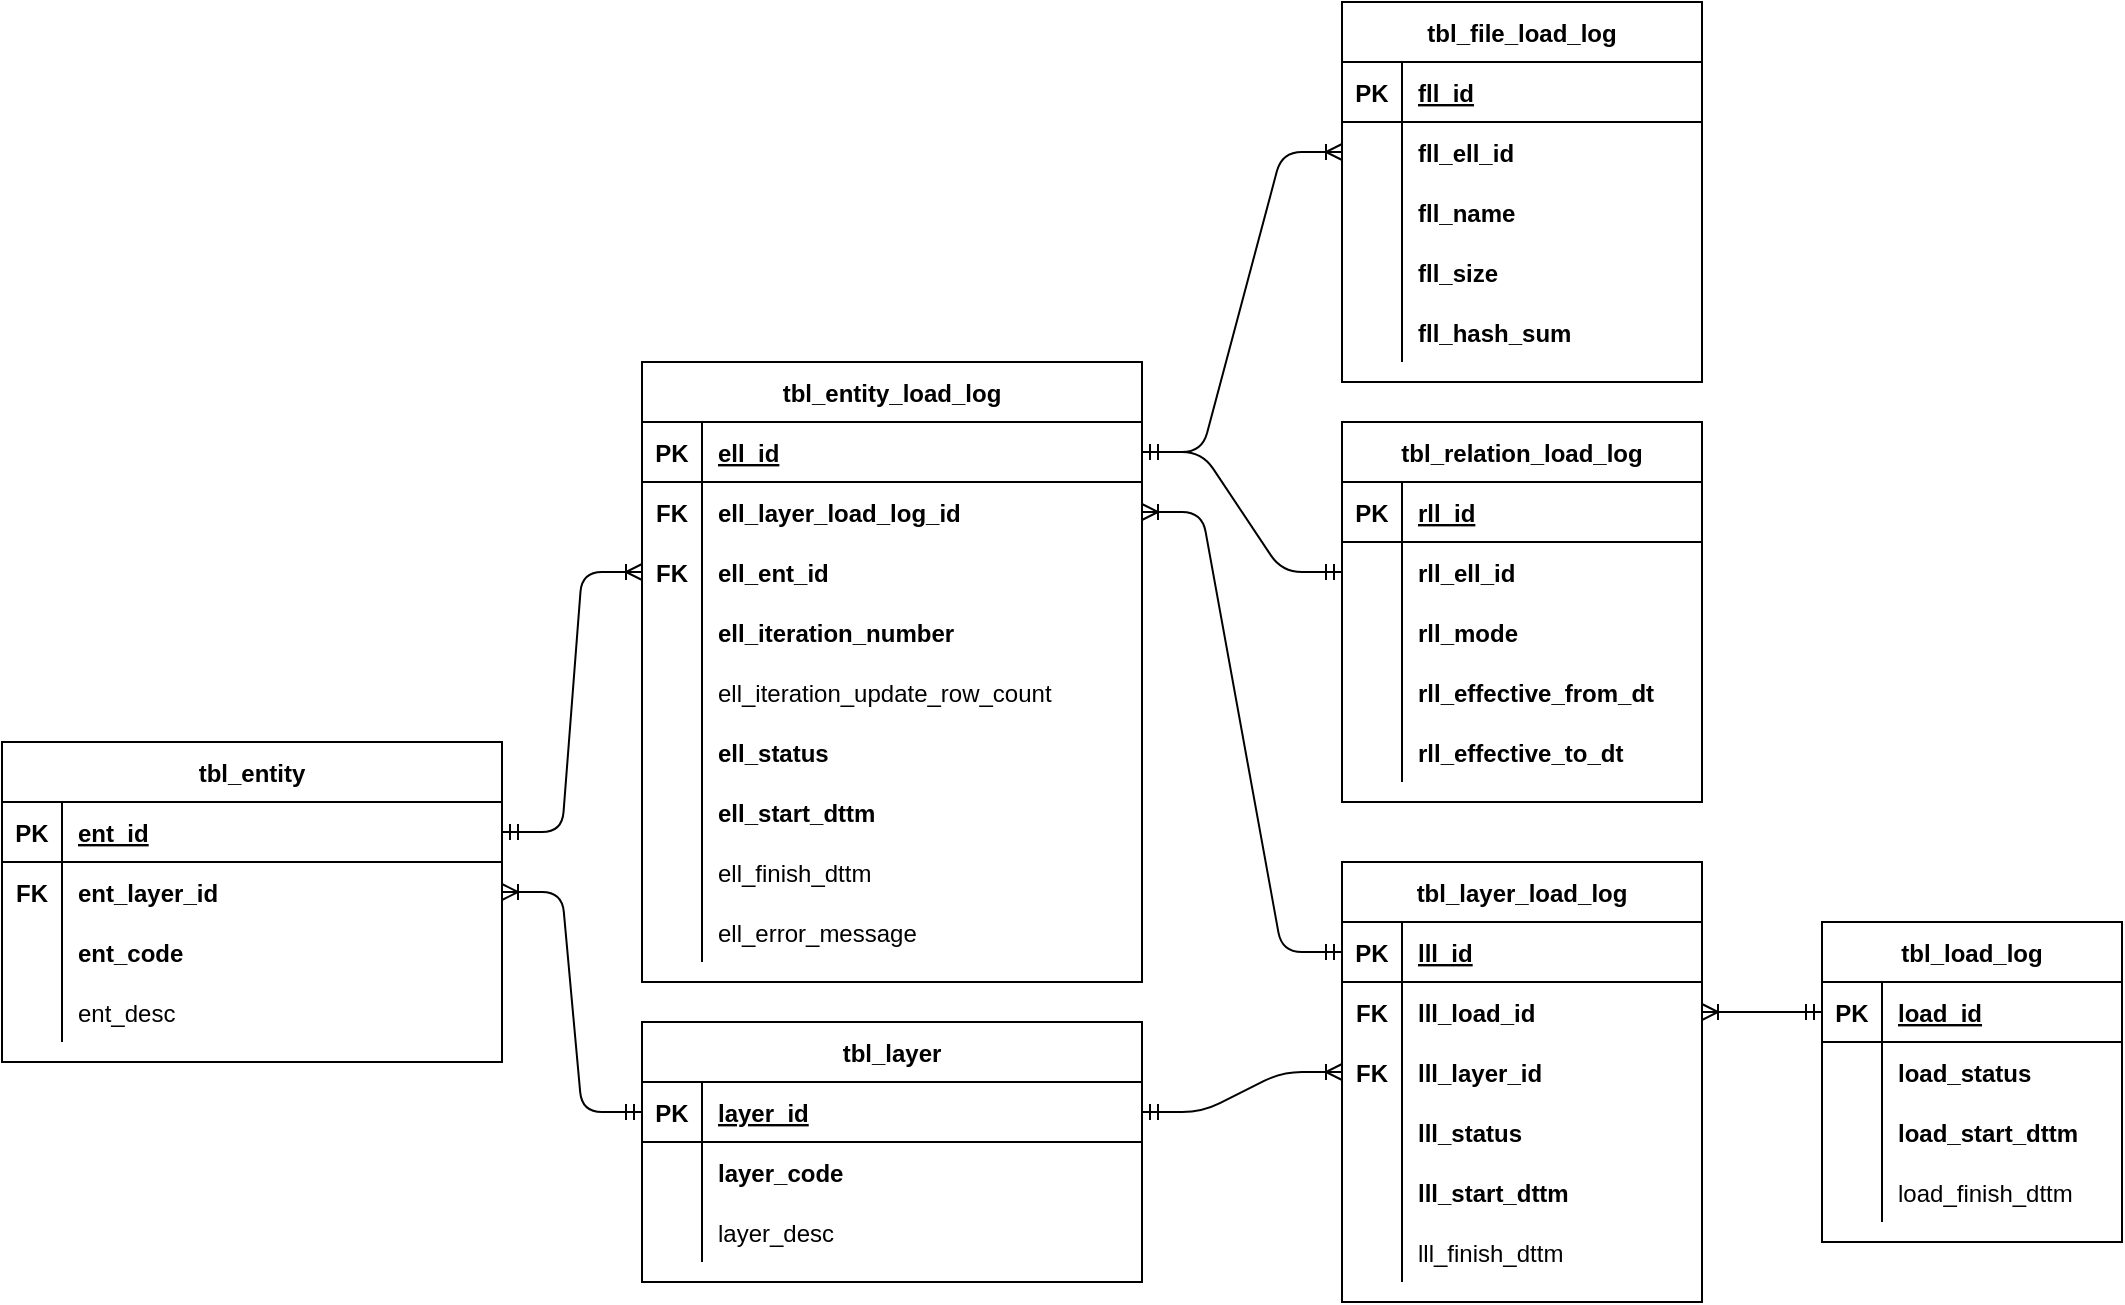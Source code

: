 <mxfile version="14.5.1" type="device"><diagram id="R2lEEEUBdFMjLlhIrx00" name="Page-1"><mxGraphModel dx="1422" dy="1922" grid="1" gridSize="10" guides="1" tooltips="1" connect="1" arrows="1" fold="1" page="1" pageScale="1" pageWidth="850" pageHeight="1100" math="0" shadow="0" extFonts="Permanent Marker^https://fonts.googleapis.com/css?family=Permanent+Marker"><root><mxCell id="0"/><mxCell id="1" parent="0"/><mxCell id="C-vyLk0tnHw3VtMMgP7b-2" value="tbl_layer" style="shape=table;startSize=30;container=1;collapsible=1;childLayout=tableLayout;fixedRows=1;rowLines=0;fontStyle=1;align=center;resizeLast=1;" parent="1" vertex="1"><mxGeometry x="450" y="120" width="250" height="130" as="geometry"/></mxCell><mxCell id="C-vyLk0tnHw3VtMMgP7b-3" value="" style="shape=partialRectangle;collapsible=0;dropTarget=0;pointerEvents=0;fillColor=none;points=[[0,0.5],[1,0.5]];portConstraint=eastwest;top=0;left=0;right=0;bottom=1;" parent="C-vyLk0tnHw3VtMMgP7b-2" vertex="1"><mxGeometry y="30" width="250" height="30" as="geometry"/></mxCell><mxCell id="C-vyLk0tnHw3VtMMgP7b-4" value="PK" style="shape=partialRectangle;overflow=hidden;connectable=0;fillColor=none;top=0;left=0;bottom=0;right=0;fontStyle=1;" parent="C-vyLk0tnHw3VtMMgP7b-3" vertex="1"><mxGeometry width="30" height="30" as="geometry"/></mxCell><mxCell id="C-vyLk0tnHw3VtMMgP7b-5" value="layer_id" style="shape=partialRectangle;overflow=hidden;connectable=0;fillColor=none;top=0;left=0;bottom=0;right=0;align=left;spacingLeft=6;fontStyle=5;" parent="C-vyLk0tnHw3VtMMgP7b-3" vertex="1"><mxGeometry x="30" width="220" height="30" as="geometry"/></mxCell><mxCell id="C-vyLk0tnHw3VtMMgP7b-6" value="" style="shape=partialRectangle;collapsible=0;dropTarget=0;pointerEvents=0;fillColor=none;points=[[0,0.5],[1,0.5]];portConstraint=eastwest;top=0;left=0;right=0;bottom=0;" parent="C-vyLk0tnHw3VtMMgP7b-2" vertex="1"><mxGeometry y="60" width="250" height="30" as="geometry"/></mxCell><mxCell id="C-vyLk0tnHw3VtMMgP7b-7" value="" style="shape=partialRectangle;overflow=hidden;connectable=0;fillColor=none;top=0;left=0;bottom=0;right=0;" parent="C-vyLk0tnHw3VtMMgP7b-6" vertex="1"><mxGeometry width="30" height="30" as="geometry"/></mxCell><mxCell id="C-vyLk0tnHw3VtMMgP7b-8" value="layer_code" style="shape=partialRectangle;overflow=hidden;connectable=0;fillColor=none;top=0;left=0;bottom=0;right=0;align=left;spacingLeft=6;fontStyle=1" parent="C-vyLk0tnHw3VtMMgP7b-6" vertex="1"><mxGeometry x="30" width="220" height="30" as="geometry"/></mxCell><mxCell id="C-vyLk0tnHw3VtMMgP7b-9" value="" style="shape=partialRectangle;collapsible=0;dropTarget=0;pointerEvents=0;fillColor=none;points=[[0,0.5],[1,0.5]];portConstraint=eastwest;top=0;left=0;right=0;bottom=0;" parent="C-vyLk0tnHw3VtMMgP7b-2" vertex="1"><mxGeometry y="90" width="250" height="30" as="geometry"/></mxCell><mxCell id="C-vyLk0tnHw3VtMMgP7b-10" value="" style="shape=partialRectangle;overflow=hidden;connectable=0;fillColor=none;top=0;left=0;bottom=0;right=0;" parent="C-vyLk0tnHw3VtMMgP7b-9" vertex="1"><mxGeometry width="30" height="30" as="geometry"/></mxCell><mxCell id="C-vyLk0tnHw3VtMMgP7b-11" value="layer_desc" style="shape=partialRectangle;overflow=hidden;connectable=0;fillColor=none;top=0;left=0;bottom=0;right=0;align=left;spacingLeft=6;" parent="C-vyLk0tnHw3VtMMgP7b-9" vertex="1"><mxGeometry x="30" width="220" height="30" as="geometry"/></mxCell><mxCell id="C-vyLk0tnHw3VtMMgP7b-13" value="tbl_load_log" style="shape=table;startSize=30;container=1;collapsible=1;childLayout=tableLayout;fixedRows=1;rowLines=0;fontStyle=1;align=center;resizeLast=1;" parent="1" vertex="1"><mxGeometry x="1040" y="70" width="150" height="160" as="geometry"/></mxCell><mxCell id="C-vyLk0tnHw3VtMMgP7b-14" value="" style="shape=partialRectangle;collapsible=0;dropTarget=0;pointerEvents=0;fillColor=none;points=[[0,0.5],[1,0.5]];portConstraint=eastwest;top=0;left=0;right=0;bottom=1;" parent="C-vyLk0tnHw3VtMMgP7b-13" vertex="1"><mxGeometry y="30" width="150" height="30" as="geometry"/></mxCell><mxCell id="C-vyLk0tnHw3VtMMgP7b-15" value="PK" style="shape=partialRectangle;overflow=hidden;connectable=0;fillColor=none;top=0;left=0;bottom=0;right=0;fontStyle=1;" parent="C-vyLk0tnHw3VtMMgP7b-14" vertex="1"><mxGeometry width="30" height="30" as="geometry"/></mxCell><mxCell id="C-vyLk0tnHw3VtMMgP7b-16" value="load_id" style="shape=partialRectangle;overflow=hidden;connectable=0;fillColor=none;top=0;left=0;bottom=0;right=0;align=left;spacingLeft=6;fontStyle=5;" parent="C-vyLk0tnHw3VtMMgP7b-14" vertex="1"><mxGeometry x="30" width="120" height="30" as="geometry"/></mxCell><mxCell id="n-sqBbWJOkg3POBEZH9E-104" value="" style="shape=partialRectangle;collapsible=0;dropTarget=0;pointerEvents=0;fillColor=none;points=[[0,0.5],[1,0.5]];portConstraint=eastwest;top=0;left=0;right=0;bottom=0;" vertex="1" parent="C-vyLk0tnHw3VtMMgP7b-13"><mxGeometry y="60" width="150" height="30" as="geometry"/></mxCell><mxCell id="n-sqBbWJOkg3POBEZH9E-105" value="" style="shape=partialRectangle;overflow=hidden;connectable=0;fillColor=none;top=0;left=0;bottom=0;right=0;" vertex="1" parent="n-sqBbWJOkg3POBEZH9E-104"><mxGeometry width="30" height="30" as="geometry"/></mxCell><mxCell id="n-sqBbWJOkg3POBEZH9E-106" value="load_status" style="shape=partialRectangle;overflow=hidden;connectable=0;fillColor=none;top=0;left=0;bottom=0;right=0;align=left;spacingLeft=6;fontStyle=1" vertex="1" parent="n-sqBbWJOkg3POBEZH9E-104"><mxGeometry x="30" width="120" height="30" as="geometry"/></mxCell><mxCell id="C-vyLk0tnHw3VtMMgP7b-17" value="" style="shape=partialRectangle;collapsible=0;dropTarget=0;pointerEvents=0;fillColor=none;points=[[0,0.5],[1,0.5]];portConstraint=eastwest;top=0;left=0;right=0;bottom=0;" parent="C-vyLk0tnHw3VtMMgP7b-13" vertex="1"><mxGeometry y="90" width="150" height="30" as="geometry"/></mxCell><mxCell id="C-vyLk0tnHw3VtMMgP7b-18" value="" style="shape=partialRectangle;overflow=hidden;connectable=0;fillColor=none;top=0;left=0;bottom=0;right=0;" parent="C-vyLk0tnHw3VtMMgP7b-17" vertex="1"><mxGeometry width="30" height="30" as="geometry"/></mxCell><mxCell id="C-vyLk0tnHw3VtMMgP7b-19" value="load_start_dttm" style="shape=partialRectangle;overflow=hidden;connectable=0;fillColor=none;top=0;left=0;bottom=0;right=0;align=left;spacingLeft=6;fontStyle=1" parent="C-vyLk0tnHw3VtMMgP7b-17" vertex="1"><mxGeometry x="30" width="120" height="30" as="geometry"/></mxCell><mxCell id="C-vyLk0tnHw3VtMMgP7b-20" value="" style="shape=partialRectangle;collapsible=0;dropTarget=0;pointerEvents=0;fillColor=none;points=[[0,0.5],[1,0.5]];portConstraint=eastwest;top=0;left=0;right=0;bottom=0;" parent="C-vyLk0tnHw3VtMMgP7b-13" vertex="1"><mxGeometry y="120" width="150" height="30" as="geometry"/></mxCell><mxCell id="C-vyLk0tnHw3VtMMgP7b-21" value="" style="shape=partialRectangle;overflow=hidden;connectable=0;fillColor=none;top=0;left=0;bottom=0;right=0;" parent="C-vyLk0tnHw3VtMMgP7b-20" vertex="1"><mxGeometry width="30" height="30" as="geometry"/></mxCell><mxCell id="C-vyLk0tnHw3VtMMgP7b-22" value="load_finish_dttm" style="shape=partialRectangle;overflow=hidden;connectable=0;fillColor=none;top=0;left=0;bottom=0;right=0;align=left;spacingLeft=6;" parent="C-vyLk0tnHw3VtMMgP7b-20" vertex="1"><mxGeometry x="30" width="120" height="30" as="geometry"/></mxCell><mxCell id="C-vyLk0tnHw3VtMMgP7b-23" value="tbl_entity" style="shape=table;startSize=30;container=1;collapsible=1;childLayout=tableLayout;fixedRows=1;rowLines=0;fontStyle=1;align=center;resizeLast=1;" parent="1" vertex="1"><mxGeometry x="130" y="-20" width="250" height="160" as="geometry"/></mxCell><mxCell id="C-vyLk0tnHw3VtMMgP7b-24" value="" style="shape=partialRectangle;collapsible=0;dropTarget=0;pointerEvents=0;fillColor=none;points=[[0,0.5],[1,0.5]];portConstraint=eastwest;top=0;left=0;right=0;bottom=1;" parent="C-vyLk0tnHw3VtMMgP7b-23" vertex="1"><mxGeometry y="30" width="250" height="30" as="geometry"/></mxCell><mxCell id="C-vyLk0tnHw3VtMMgP7b-25" value="PK" style="shape=partialRectangle;overflow=hidden;connectable=0;fillColor=none;top=0;left=0;bottom=0;right=0;fontStyle=1;" parent="C-vyLk0tnHw3VtMMgP7b-24" vertex="1"><mxGeometry width="30" height="30" as="geometry"/></mxCell><mxCell id="C-vyLk0tnHw3VtMMgP7b-26" value="ent_id" style="shape=partialRectangle;overflow=hidden;connectable=0;fillColor=none;top=0;left=0;bottom=0;right=0;align=left;spacingLeft=6;fontStyle=5;" parent="C-vyLk0tnHw3VtMMgP7b-24" vertex="1"><mxGeometry x="30" width="220" height="30" as="geometry"/></mxCell><mxCell id="C-vyLk0tnHw3VtMMgP7b-27" value="" style="shape=partialRectangle;collapsible=0;dropTarget=0;pointerEvents=0;fillColor=none;points=[[0,0.5],[1,0.5]];portConstraint=eastwest;top=0;left=0;right=0;bottom=0;" parent="C-vyLk0tnHw3VtMMgP7b-23" vertex="1"><mxGeometry y="60" width="250" height="30" as="geometry"/></mxCell><mxCell id="C-vyLk0tnHw3VtMMgP7b-28" value="FK" style="shape=partialRectangle;overflow=hidden;connectable=0;fillColor=none;top=0;left=0;bottom=0;right=0;fontStyle=1" parent="C-vyLk0tnHw3VtMMgP7b-27" vertex="1"><mxGeometry width="30" height="30" as="geometry"/></mxCell><mxCell id="C-vyLk0tnHw3VtMMgP7b-29" value="ent_layer_id" style="shape=partialRectangle;overflow=hidden;connectable=0;fillColor=none;top=0;left=0;bottom=0;right=0;align=left;spacingLeft=6;fontStyle=1" parent="C-vyLk0tnHw3VtMMgP7b-27" vertex="1"><mxGeometry x="30" width="220" height="30" as="geometry"/></mxCell><mxCell id="n-sqBbWJOkg3POBEZH9E-1" value="" style="shape=partialRectangle;collapsible=0;dropTarget=0;pointerEvents=0;fillColor=none;points=[[0,0.5],[1,0.5]];portConstraint=eastwest;top=0;left=0;right=0;bottom=0;" vertex="1" parent="C-vyLk0tnHw3VtMMgP7b-23"><mxGeometry y="90" width="250" height="30" as="geometry"/></mxCell><mxCell id="n-sqBbWJOkg3POBEZH9E-2" value="" style="shape=partialRectangle;overflow=hidden;connectable=0;fillColor=none;top=0;left=0;bottom=0;right=0;" vertex="1" parent="n-sqBbWJOkg3POBEZH9E-1"><mxGeometry width="30" height="30" as="geometry"/></mxCell><mxCell id="n-sqBbWJOkg3POBEZH9E-3" value="ent_code" style="shape=partialRectangle;overflow=hidden;connectable=0;fillColor=none;top=0;left=0;bottom=0;right=0;align=left;spacingLeft=6;fontStyle=1" vertex="1" parent="n-sqBbWJOkg3POBEZH9E-1"><mxGeometry x="30" width="220" height="30" as="geometry"/></mxCell><mxCell id="n-sqBbWJOkg3POBEZH9E-7" value="" style="shape=partialRectangle;collapsible=0;dropTarget=0;pointerEvents=0;fillColor=none;points=[[0,0.5],[1,0.5]];portConstraint=eastwest;top=0;left=0;right=0;bottom=0;" vertex="1" parent="C-vyLk0tnHw3VtMMgP7b-23"><mxGeometry y="120" width="250" height="30" as="geometry"/></mxCell><mxCell id="n-sqBbWJOkg3POBEZH9E-8" value="" style="shape=partialRectangle;overflow=hidden;connectable=0;fillColor=none;top=0;left=0;bottom=0;right=0;" vertex="1" parent="n-sqBbWJOkg3POBEZH9E-7"><mxGeometry width="30" height="30" as="geometry"/></mxCell><mxCell id="n-sqBbWJOkg3POBEZH9E-9" value="ent_desc" style="shape=partialRectangle;overflow=hidden;connectable=0;fillColor=none;top=0;left=0;bottom=0;right=0;align=left;spacingLeft=6;fontStyle=0" vertex="1" parent="n-sqBbWJOkg3POBEZH9E-7"><mxGeometry x="30" width="220" height="30" as="geometry"/></mxCell><mxCell id="n-sqBbWJOkg3POBEZH9E-13" value="" style="edgeStyle=entityRelationEdgeStyle;fontSize=12;html=1;endArrow=ERoneToMany;startArrow=ERmandOne;" edge="1" parent="1" source="C-vyLk0tnHw3VtMMgP7b-3" target="C-vyLk0tnHw3VtMMgP7b-27"><mxGeometry width="100" height="100" relative="1" as="geometry"><mxPoint x="370" y="460" as="sourcePoint"/><mxPoint x="470" y="360" as="targetPoint"/></mxGeometry></mxCell><mxCell id="n-sqBbWJOkg3POBEZH9E-14" value="tbl_layer_load_log" style="shape=table;startSize=30;container=1;collapsible=1;childLayout=tableLayout;fixedRows=1;rowLines=0;fontStyle=1;align=center;resizeLast=1;" vertex="1" parent="1"><mxGeometry x="800" y="40" width="180" height="220" as="geometry"/></mxCell><mxCell id="n-sqBbWJOkg3POBEZH9E-15" value="" style="shape=partialRectangle;collapsible=0;dropTarget=0;pointerEvents=0;fillColor=none;top=0;left=0;bottom=1;right=0;points=[[0,0.5],[1,0.5]];portConstraint=eastwest;" vertex="1" parent="n-sqBbWJOkg3POBEZH9E-14"><mxGeometry y="30" width="180" height="30" as="geometry"/></mxCell><mxCell id="n-sqBbWJOkg3POBEZH9E-16" value="PK" style="shape=partialRectangle;connectable=0;fillColor=none;top=0;left=0;bottom=0;right=0;fontStyle=1;overflow=hidden;" vertex="1" parent="n-sqBbWJOkg3POBEZH9E-15"><mxGeometry width="30" height="30" as="geometry"/></mxCell><mxCell id="n-sqBbWJOkg3POBEZH9E-17" value="lll_id" style="shape=partialRectangle;connectable=0;fillColor=none;top=0;left=0;bottom=0;right=0;align=left;spacingLeft=6;fontStyle=5;overflow=hidden;" vertex="1" parent="n-sqBbWJOkg3POBEZH9E-15"><mxGeometry x="30" width="150" height="30" as="geometry"/></mxCell><mxCell id="n-sqBbWJOkg3POBEZH9E-48" value="" style="shape=partialRectangle;collapsible=0;dropTarget=0;pointerEvents=0;fillColor=none;top=0;left=0;bottom=0;right=0;points=[[0,0.5],[1,0.5]];portConstraint=eastwest;" vertex="1" parent="n-sqBbWJOkg3POBEZH9E-14"><mxGeometry y="60" width="180" height="30" as="geometry"/></mxCell><mxCell id="n-sqBbWJOkg3POBEZH9E-49" value="FK" style="shape=partialRectangle;connectable=0;fillColor=none;top=0;left=0;bottom=0;right=0;editable=1;overflow=hidden;fontStyle=1" vertex="1" parent="n-sqBbWJOkg3POBEZH9E-48"><mxGeometry width="30" height="30" as="geometry"/></mxCell><mxCell id="n-sqBbWJOkg3POBEZH9E-50" value="lll_load_id" style="shape=partialRectangle;connectable=0;fillColor=none;top=0;left=0;bottom=0;right=0;align=left;spacingLeft=6;overflow=hidden;fontStyle=1" vertex="1" parent="n-sqBbWJOkg3POBEZH9E-48"><mxGeometry x="30" width="150" height="30" as="geometry"/></mxCell><mxCell id="n-sqBbWJOkg3POBEZH9E-18" value="" style="shape=partialRectangle;collapsible=0;dropTarget=0;pointerEvents=0;fillColor=none;top=0;left=0;bottom=0;right=0;points=[[0,0.5],[1,0.5]];portConstraint=eastwest;" vertex="1" parent="n-sqBbWJOkg3POBEZH9E-14"><mxGeometry y="90" width="180" height="30" as="geometry"/></mxCell><mxCell id="n-sqBbWJOkg3POBEZH9E-19" value="FK" style="shape=partialRectangle;connectable=0;fillColor=none;top=0;left=0;bottom=0;right=0;editable=1;overflow=hidden;fontStyle=1" vertex="1" parent="n-sqBbWJOkg3POBEZH9E-18"><mxGeometry width="30" height="30" as="geometry"/></mxCell><mxCell id="n-sqBbWJOkg3POBEZH9E-20" value="lll_layer_id" style="shape=partialRectangle;connectable=0;fillColor=none;top=0;left=0;bottom=0;right=0;align=left;spacingLeft=6;overflow=hidden;fontStyle=1" vertex="1" parent="n-sqBbWJOkg3POBEZH9E-18"><mxGeometry x="30" width="150" height="30" as="geometry"/></mxCell><mxCell id="n-sqBbWJOkg3POBEZH9E-21" value="" style="shape=partialRectangle;collapsible=0;dropTarget=0;pointerEvents=0;fillColor=none;top=0;left=0;bottom=0;right=0;points=[[0,0.5],[1,0.5]];portConstraint=eastwest;" vertex="1" parent="n-sqBbWJOkg3POBEZH9E-14"><mxGeometry y="120" width="180" height="30" as="geometry"/></mxCell><mxCell id="n-sqBbWJOkg3POBEZH9E-22" value="" style="shape=partialRectangle;connectable=0;fillColor=none;top=0;left=0;bottom=0;right=0;editable=1;overflow=hidden;" vertex="1" parent="n-sqBbWJOkg3POBEZH9E-21"><mxGeometry width="30" height="30" as="geometry"/></mxCell><mxCell id="n-sqBbWJOkg3POBEZH9E-23" value="lll_status" style="shape=partialRectangle;connectable=0;fillColor=none;top=0;left=0;bottom=0;right=0;align=left;spacingLeft=6;overflow=hidden;fontStyle=1" vertex="1" parent="n-sqBbWJOkg3POBEZH9E-21"><mxGeometry x="30" width="150" height="30" as="geometry"/></mxCell><mxCell id="n-sqBbWJOkg3POBEZH9E-24" value="" style="shape=partialRectangle;collapsible=0;dropTarget=0;pointerEvents=0;fillColor=none;top=0;left=0;bottom=0;right=0;points=[[0,0.5],[1,0.5]];portConstraint=eastwest;" vertex="1" parent="n-sqBbWJOkg3POBEZH9E-14"><mxGeometry y="150" width="180" height="30" as="geometry"/></mxCell><mxCell id="n-sqBbWJOkg3POBEZH9E-25" value="" style="shape=partialRectangle;connectable=0;fillColor=none;top=0;left=0;bottom=0;right=0;editable=1;overflow=hidden;" vertex="1" parent="n-sqBbWJOkg3POBEZH9E-24"><mxGeometry width="30" height="30" as="geometry"/></mxCell><mxCell id="n-sqBbWJOkg3POBEZH9E-26" value="lll_start_dttm" style="shape=partialRectangle;connectable=0;fillColor=none;top=0;left=0;bottom=0;right=0;align=left;spacingLeft=6;overflow=hidden;fontStyle=1" vertex="1" parent="n-sqBbWJOkg3POBEZH9E-24"><mxGeometry x="30" width="150" height="30" as="geometry"/></mxCell><mxCell id="n-sqBbWJOkg3POBEZH9E-27" value="" style="shape=partialRectangle;collapsible=0;dropTarget=0;pointerEvents=0;fillColor=none;top=0;left=0;bottom=0;right=0;points=[[0,0.5],[1,0.5]];portConstraint=eastwest;" vertex="1" parent="n-sqBbWJOkg3POBEZH9E-14"><mxGeometry y="180" width="180" height="30" as="geometry"/></mxCell><mxCell id="n-sqBbWJOkg3POBEZH9E-28" value="" style="shape=partialRectangle;connectable=0;fillColor=none;top=0;left=0;bottom=0;right=0;editable=1;overflow=hidden;" vertex="1" parent="n-sqBbWJOkg3POBEZH9E-27"><mxGeometry width="30" height="30" as="geometry"/></mxCell><mxCell id="n-sqBbWJOkg3POBEZH9E-29" value="lll_finish_dttm" style="shape=partialRectangle;connectable=0;fillColor=none;top=0;left=0;bottom=0;right=0;align=left;spacingLeft=6;overflow=hidden;fontStyle=0" vertex="1" parent="n-sqBbWJOkg3POBEZH9E-27"><mxGeometry x="30" width="150" height="30" as="geometry"/></mxCell><mxCell id="n-sqBbWJOkg3POBEZH9E-30" value="" style="edgeStyle=entityRelationEdgeStyle;fontSize=12;html=1;endArrow=ERoneToMany;startArrow=ERmandOne;" edge="1" parent="1" source="C-vyLk0tnHw3VtMMgP7b-14" target="n-sqBbWJOkg3POBEZH9E-48"><mxGeometry width="100" height="100" relative="1" as="geometry"><mxPoint x="370" y="490" as="sourcePoint"/><mxPoint x="470" y="390" as="targetPoint"/></mxGeometry></mxCell><mxCell id="n-sqBbWJOkg3POBEZH9E-31" value="tbl_entity_load_log" style="shape=table;startSize=30;container=1;collapsible=1;childLayout=tableLayout;fixedRows=1;rowLines=0;fontStyle=1;align=center;resizeLast=1;" vertex="1" parent="1"><mxGeometry x="450" y="-210" width="250" height="310" as="geometry"/></mxCell><mxCell id="n-sqBbWJOkg3POBEZH9E-32" value="" style="shape=partialRectangle;collapsible=0;dropTarget=0;pointerEvents=0;fillColor=none;top=0;left=0;bottom=1;right=0;points=[[0,0.5],[1,0.5]];portConstraint=eastwest;" vertex="1" parent="n-sqBbWJOkg3POBEZH9E-31"><mxGeometry y="30" width="250" height="30" as="geometry"/></mxCell><mxCell id="n-sqBbWJOkg3POBEZH9E-33" value="PK" style="shape=partialRectangle;connectable=0;fillColor=none;top=0;left=0;bottom=0;right=0;fontStyle=1;overflow=hidden;" vertex="1" parent="n-sqBbWJOkg3POBEZH9E-32"><mxGeometry width="30" height="30" as="geometry"/></mxCell><mxCell id="n-sqBbWJOkg3POBEZH9E-34" value="ell_id" style="shape=partialRectangle;connectable=0;fillColor=none;top=0;left=0;bottom=0;right=0;align=left;spacingLeft=6;fontStyle=5;overflow=hidden;" vertex="1" parent="n-sqBbWJOkg3POBEZH9E-32"><mxGeometry x="30" width="220" height="30" as="geometry"/></mxCell><mxCell id="n-sqBbWJOkg3POBEZH9E-35" value="" style="shape=partialRectangle;collapsible=0;dropTarget=0;pointerEvents=0;fillColor=none;top=0;left=0;bottom=0;right=0;points=[[0,0.5],[1,0.5]];portConstraint=eastwest;" vertex="1" parent="n-sqBbWJOkg3POBEZH9E-31"><mxGeometry y="60" width="250" height="30" as="geometry"/></mxCell><mxCell id="n-sqBbWJOkg3POBEZH9E-36" value="FK" style="shape=partialRectangle;connectable=0;fillColor=none;top=0;left=0;bottom=0;right=0;editable=1;overflow=hidden;fontStyle=1" vertex="1" parent="n-sqBbWJOkg3POBEZH9E-35"><mxGeometry width="30" height="30" as="geometry"/></mxCell><mxCell id="n-sqBbWJOkg3POBEZH9E-37" value="ell_layer_load_log_id" style="shape=partialRectangle;connectable=0;fillColor=none;top=0;left=0;bottom=0;right=0;align=left;spacingLeft=6;overflow=hidden;fontStyle=1" vertex="1" parent="n-sqBbWJOkg3POBEZH9E-35"><mxGeometry x="30" width="220" height="30" as="geometry"/></mxCell><mxCell id="n-sqBbWJOkg3POBEZH9E-38" value="" style="shape=partialRectangle;collapsible=0;dropTarget=0;pointerEvents=0;fillColor=none;top=0;left=0;bottom=0;right=0;points=[[0,0.5],[1,0.5]];portConstraint=eastwest;" vertex="1" parent="n-sqBbWJOkg3POBEZH9E-31"><mxGeometry y="90" width="250" height="30" as="geometry"/></mxCell><mxCell id="n-sqBbWJOkg3POBEZH9E-39" value="FK" style="shape=partialRectangle;connectable=0;fillColor=none;top=0;left=0;bottom=0;right=0;editable=1;overflow=hidden;fontStyle=1" vertex="1" parent="n-sqBbWJOkg3POBEZH9E-38"><mxGeometry width="30" height="30" as="geometry"/></mxCell><mxCell id="n-sqBbWJOkg3POBEZH9E-40" value="ell_ent_id" style="shape=partialRectangle;connectable=0;fillColor=none;top=0;left=0;bottom=0;right=0;align=left;spacingLeft=6;overflow=hidden;fontStyle=1" vertex="1" parent="n-sqBbWJOkg3POBEZH9E-38"><mxGeometry x="30" width="220" height="30" as="geometry"/></mxCell><mxCell id="n-sqBbWJOkg3POBEZH9E-67" value="" style="shape=partialRectangle;collapsible=0;dropTarget=0;pointerEvents=0;fillColor=none;top=0;left=0;bottom=0;right=0;points=[[0,0.5],[1,0.5]];portConstraint=eastwest;" vertex="1" parent="n-sqBbWJOkg3POBEZH9E-31"><mxGeometry y="120" width="250" height="30" as="geometry"/></mxCell><mxCell id="n-sqBbWJOkg3POBEZH9E-68" value="" style="shape=partialRectangle;connectable=0;fillColor=none;top=0;left=0;bottom=0;right=0;editable=1;overflow=hidden;" vertex="1" parent="n-sqBbWJOkg3POBEZH9E-67"><mxGeometry width="30" height="30" as="geometry"/></mxCell><mxCell id="n-sqBbWJOkg3POBEZH9E-69" value="ell_iteration_number" style="shape=partialRectangle;connectable=0;fillColor=none;top=0;left=0;bottom=0;right=0;align=left;spacingLeft=6;overflow=hidden;fontStyle=1" vertex="1" parent="n-sqBbWJOkg3POBEZH9E-67"><mxGeometry x="30" width="220" height="30" as="geometry"/></mxCell><mxCell id="n-sqBbWJOkg3POBEZH9E-70" value="" style="shape=partialRectangle;collapsible=0;dropTarget=0;pointerEvents=0;fillColor=none;top=0;left=0;bottom=0;right=0;points=[[0,0.5],[1,0.5]];portConstraint=eastwest;" vertex="1" parent="n-sqBbWJOkg3POBEZH9E-31"><mxGeometry y="150" width="250" height="30" as="geometry"/></mxCell><mxCell id="n-sqBbWJOkg3POBEZH9E-71" value="" style="shape=partialRectangle;connectable=0;fillColor=none;top=0;left=0;bottom=0;right=0;editable=1;overflow=hidden;" vertex="1" parent="n-sqBbWJOkg3POBEZH9E-70"><mxGeometry width="30" height="30" as="geometry"/></mxCell><mxCell id="n-sqBbWJOkg3POBEZH9E-72" value="ell_iteration_update_row_count" style="shape=partialRectangle;connectable=0;fillColor=none;top=0;left=0;bottom=0;right=0;align=left;spacingLeft=6;overflow=hidden;fontStyle=0" vertex="1" parent="n-sqBbWJOkg3POBEZH9E-70"><mxGeometry x="30" width="220" height="30" as="geometry"/></mxCell><mxCell id="n-sqBbWJOkg3POBEZH9E-41" value="" style="shape=partialRectangle;collapsible=0;dropTarget=0;pointerEvents=0;fillColor=none;top=0;left=0;bottom=0;right=0;points=[[0,0.5],[1,0.5]];portConstraint=eastwest;" vertex="1" parent="n-sqBbWJOkg3POBEZH9E-31"><mxGeometry y="180" width="250" height="30" as="geometry"/></mxCell><mxCell id="n-sqBbWJOkg3POBEZH9E-42" value="" style="shape=partialRectangle;connectable=0;fillColor=none;top=0;left=0;bottom=0;right=0;editable=1;overflow=hidden;" vertex="1" parent="n-sqBbWJOkg3POBEZH9E-41"><mxGeometry width="30" height="30" as="geometry"/></mxCell><mxCell id="n-sqBbWJOkg3POBEZH9E-43" value="ell_status" style="shape=partialRectangle;connectable=0;fillColor=none;top=0;left=0;bottom=0;right=0;align=left;spacingLeft=6;overflow=hidden;fontStyle=1" vertex="1" parent="n-sqBbWJOkg3POBEZH9E-41"><mxGeometry x="30" width="220" height="30" as="geometry"/></mxCell><mxCell id="n-sqBbWJOkg3POBEZH9E-53" value="" style="shape=partialRectangle;collapsible=0;dropTarget=0;pointerEvents=0;fillColor=none;top=0;left=0;bottom=0;right=0;points=[[0,0.5],[1,0.5]];portConstraint=eastwest;" vertex="1" parent="n-sqBbWJOkg3POBEZH9E-31"><mxGeometry y="210" width="250" height="30" as="geometry"/></mxCell><mxCell id="n-sqBbWJOkg3POBEZH9E-54" value="" style="shape=partialRectangle;connectable=0;fillColor=none;top=0;left=0;bottom=0;right=0;editable=1;overflow=hidden;" vertex="1" parent="n-sqBbWJOkg3POBEZH9E-53"><mxGeometry width="30" height="30" as="geometry"/></mxCell><mxCell id="n-sqBbWJOkg3POBEZH9E-55" value="ell_start_dttm" style="shape=partialRectangle;connectable=0;fillColor=none;top=0;left=0;bottom=0;right=0;align=left;spacingLeft=6;overflow=hidden;fontStyle=1" vertex="1" parent="n-sqBbWJOkg3POBEZH9E-53"><mxGeometry x="30" width="220" height="30" as="geometry"/></mxCell><mxCell id="n-sqBbWJOkg3POBEZH9E-56" value="" style="shape=partialRectangle;collapsible=0;dropTarget=0;pointerEvents=0;fillColor=none;top=0;left=0;bottom=0;right=0;points=[[0,0.5],[1,0.5]];portConstraint=eastwest;" vertex="1" parent="n-sqBbWJOkg3POBEZH9E-31"><mxGeometry y="240" width="250" height="30" as="geometry"/></mxCell><mxCell id="n-sqBbWJOkg3POBEZH9E-57" value="" style="shape=partialRectangle;connectable=0;fillColor=none;top=0;left=0;bottom=0;right=0;editable=1;overflow=hidden;" vertex="1" parent="n-sqBbWJOkg3POBEZH9E-56"><mxGeometry width="30" height="30" as="geometry"/></mxCell><mxCell id="n-sqBbWJOkg3POBEZH9E-58" value="ell_finish_dttm" style="shape=partialRectangle;connectable=0;fillColor=none;top=0;left=0;bottom=0;right=0;align=left;spacingLeft=6;overflow=hidden;" vertex="1" parent="n-sqBbWJOkg3POBEZH9E-56"><mxGeometry x="30" width="220" height="30" as="geometry"/></mxCell><mxCell id="n-sqBbWJOkg3POBEZH9E-59" value="" style="shape=partialRectangle;collapsible=0;dropTarget=0;pointerEvents=0;fillColor=none;top=0;left=0;bottom=0;right=0;points=[[0,0.5],[1,0.5]];portConstraint=eastwest;" vertex="1" parent="n-sqBbWJOkg3POBEZH9E-31"><mxGeometry y="270" width="250" height="30" as="geometry"/></mxCell><mxCell id="n-sqBbWJOkg3POBEZH9E-60" value="" style="shape=partialRectangle;connectable=0;fillColor=none;top=0;left=0;bottom=0;right=0;editable=1;overflow=hidden;" vertex="1" parent="n-sqBbWJOkg3POBEZH9E-59"><mxGeometry width="30" height="30" as="geometry"/></mxCell><mxCell id="n-sqBbWJOkg3POBEZH9E-61" value="ell_error_message" style="shape=partialRectangle;connectable=0;fillColor=none;top=0;left=0;bottom=0;right=0;align=left;spacingLeft=6;overflow=hidden;" vertex="1" parent="n-sqBbWJOkg3POBEZH9E-59"><mxGeometry x="30" width="220" height="30" as="geometry"/></mxCell><mxCell id="n-sqBbWJOkg3POBEZH9E-51" value="" style="edgeStyle=entityRelationEdgeStyle;fontSize=12;html=1;endArrow=ERoneToMany;startArrow=ERmandOne;" edge="1" parent="1" source="C-vyLk0tnHw3VtMMgP7b-3" target="n-sqBbWJOkg3POBEZH9E-18"><mxGeometry width="100" height="100" relative="1" as="geometry"><mxPoint x="710" y="-10" as="sourcePoint"/><mxPoint x="810" y="-110" as="targetPoint"/></mxGeometry></mxCell><mxCell id="n-sqBbWJOkg3POBEZH9E-52" value="" style="edgeStyle=entityRelationEdgeStyle;fontSize=12;html=1;endArrow=ERoneToMany;startArrow=ERmandOne;" edge="1" parent="1" source="C-vyLk0tnHw3VtMMgP7b-24" target="n-sqBbWJOkg3POBEZH9E-38"><mxGeometry width="100" height="100" relative="1" as="geometry"><mxPoint x="710" y="-10" as="sourcePoint"/><mxPoint x="810" y="-110" as="targetPoint"/></mxGeometry></mxCell><mxCell id="n-sqBbWJOkg3POBEZH9E-62" value="" style="edgeStyle=entityRelationEdgeStyle;fontSize=12;html=1;endArrow=ERoneToMany;startArrow=ERmandOne;" edge="1" parent="1" source="n-sqBbWJOkg3POBEZH9E-15" target="n-sqBbWJOkg3POBEZH9E-35"><mxGeometry width="100" height="100" relative="1" as="geometry"><mxPoint x="1070" y="165" as="sourcePoint"/><mxPoint x="970" y="195" as="targetPoint"/></mxGeometry></mxCell><mxCell id="n-sqBbWJOkg3POBEZH9E-73" value="tbl_relation_load_log" style="shape=table;startSize=30;container=1;collapsible=1;childLayout=tableLayout;fixedRows=1;rowLines=0;fontStyle=1;align=center;resizeLast=1;" vertex="1" parent="1"><mxGeometry x="800" y="-180" width="180" height="190" as="geometry"/></mxCell><mxCell id="n-sqBbWJOkg3POBEZH9E-74" value="" style="shape=partialRectangle;collapsible=0;dropTarget=0;pointerEvents=0;fillColor=none;top=0;left=0;bottom=1;right=0;points=[[0,0.5],[1,0.5]];portConstraint=eastwest;" vertex="1" parent="n-sqBbWJOkg3POBEZH9E-73"><mxGeometry y="30" width="180" height="30" as="geometry"/></mxCell><mxCell id="n-sqBbWJOkg3POBEZH9E-75" value="PK" style="shape=partialRectangle;connectable=0;fillColor=none;top=0;left=0;bottom=0;right=0;fontStyle=1;overflow=hidden;" vertex="1" parent="n-sqBbWJOkg3POBEZH9E-74"><mxGeometry width="30" height="30" as="geometry"/></mxCell><mxCell id="n-sqBbWJOkg3POBEZH9E-76" value="rll_id" style="shape=partialRectangle;connectable=0;fillColor=none;top=0;left=0;bottom=0;right=0;align=left;spacingLeft=6;fontStyle=5;overflow=hidden;" vertex="1" parent="n-sqBbWJOkg3POBEZH9E-74"><mxGeometry x="30" width="150" height="30" as="geometry"/></mxCell><mxCell id="n-sqBbWJOkg3POBEZH9E-77" value="" style="shape=partialRectangle;collapsible=0;dropTarget=0;pointerEvents=0;fillColor=none;top=0;left=0;bottom=0;right=0;points=[[0,0.5],[1,0.5]];portConstraint=eastwest;" vertex="1" parent="n-sqBbWJOkg3POBEZH9E-73"><mxGeometry y="60" width="180" height="30" as="geometry"/></mxCell><mxCell id="n-sqBbWJOkg3POBEZH9E-78" value="" style="shape=partialRectangle;connectable=0;fillColor=none;top=0;left=0;bottom=0;right=0;editable=1;overflow=hidden;" vertex="1" parent="n-sqBbWJOkg3POBEZH9E-77"><mxGeometry width="30" height="30" as="geometry"/></mxCell><mxCell id="n-sqBbWJOkg3POBEZH9E-79" value="rll_ell_id" style="shape=partialRectangle;connectable=0;fillColor=none;top=0;left=0;bottom=0;right=0;align=left;spacingLeft=6;overflow=hidden;fontStyle=1" vertex="1" parent="n-sqBbWJOkg3POBEZH9E-77"><mxGeometry x="30" width="150" height="30" as="geometry"/></mxCell><mxCell id="n-sqBbWJOkg3POBEZH9E-107" value="" style="shape=partialRectangle;collapsible=0;dropTarget=0;pointerEvents=0;fillColor=none;top=0;left=0;bottom=0;right=0;points=[[0,0.5],[1,0.5]];portConstraint=eastwest;" vertex="1" parent="n-sqBbWJOkg3POBEZH9E-73"><mxGeometry y="90" width="180" height="30" as="geometry"/></mxCell><mxCell id="n-sqBbWJOkg3POBEZH9E-108" value="" style="shape=partialRectangle;connectable=0;fillColor=none;top=0;left=0;bottom=0;right=0;editable=1;overflow=hidden;" vertex="1" parent="n-sqBbWJOkg3POBEZH9E-107"><mxGeometry width="30" height="30" as="geometry"/></mxCell><mxCell id="n-sqBbWJOkg3POBEZH9E-109" value="rll_mode" style="shape=partialRectangle;connectable=0;fillColor=none;top=0;left=0;bottom=0;right=0;align=left;spacingLeft=6;overflow=hidden;fontStyle=1" vertex="1" parent="n-sqBbWJOkg3POBEZH9E-107"><mxGeometry x="30" width="150" height="30" as="geometry"/></mxCell><mxCell id="n-sqBbWJOkg3POBEZH9E-80" value="" style="shape=partialRectangle;collapsible=0;dropTarget=0;pointerEvents=0;fillColor=none;top=0;left=0;bottom=0;right=0;points=[[0,0.5],[1,0.5]];portConstraint=eastwest;" vertex="1" parent="n-sqBbWJOkg3POBEZH9E-73"><mxGeometry y="120" width="180" height="30" as="geometry"/></mxCell><mxCell id="n-sqBbWJOkg3POBEZH9E-81" value="" style="shape=partialRectangle;connectable=0;fillColor=none;top=0;left=0;bottom=0;right=0;editable=1;overflow=hidden;" vertex="1" parent="n-sqBbWJOkg3POBEZH9E-80"><mxGeometry width="30" height="30" as="geometry"/></mxCell><mxCell id="n-sqBbWJOkg3POBEZH9E-82" value="rll_effective_from_dt" style="shape=partialRectangle;connectable=0;fillColor=none;top=0;left=0;bottom=0;right=0;align=left;spacingLeft=6;overflow=hidden;fontStyle=1" vertex="1" parent="n-sqBbWJOkg3POBEZH9E-80"><mxGeometry x="30" width="150" height="30" as="geometry"/></mxCell><mxCell id="n-sqBbWJOkg3POBEZH9E-83" value="" style="shape=partialRectangle;collapsible=0;dropTarget=0;pointerEvents=0;fillColor=none;top=0;left=0;bottom=0;right=0;points=[[0,0.5],[1,0.5]];portConstraint=eastwest;" vertex="1" parent="n-sqBbWJOkg3POBEZH9E-73"><mxGeometry y="150" width="180" height="30" as="geometry"/></mxCell><mxCell id="n-sqBbWJOkg3POBEZH9E-84" value="" style="shape=partialRectangle;connectable=0;fillColor=none;top=0;left=0;bottom=0;right=0;editable=1;overflow=hidden;" vertex="1" parent="n-sqBbWJOkg3POBEZH9E-83"><mxGeometry width="30" height="30" as="geometry"/></mxCell><mxCell id="n-sqBbWJOkg3POBEZH9E-85" value="rll_effective_to_dt" style="shape=partialRectangle;connectable=0;fillColor=none;top=0;left=0;bottom=0;right=0;align=left;spacingLeft=6;overflow=hidden;fontStyle=1" vertex="1" parent="n-sqBbWJOkg3POBEZH9E-83"><mxGeometry x="30" width="150" height="30" as="geometry"/></mxCell><mxCell id="n-sqBbWJOkg3POBEZH9E-86" value="" style="edgeStyle=entityRelationEdgeStyle;fontSize=12;html=1;endArrow=ERmandOne;startArrow=ERmandOne;" edge="1" parent="1" source="n-sqBbWJOkg3POBEZH9E-32" target="n-sqBbWJOkg3POBEZH9E-77"><mxGeometry width="100" height="100" relative="1" as="geometry"><mxPoint x="630" y="-10" as="sourcePoint"/><mxPoint x="730" y="-110" as="targetPoint"/></mxGeometry></mxCell><mxCell id="n-sqBbWJOkg3POBEZH9E-87" value="tbl_file_load_log" style="shape=table;startSize=30;container=1;collapsible=1;childLayout=tableLayout;fixedRows=1;rowLines=0;fontStyle=1;align=center;resizeLast=1;" vertex="1" parent="1"><mxGeometry x="800" y="-390" width="180" height="190" as="geometry"/></mxCell><mxCell id="n-sqBbWJOkg3POBEZH9E-88" value="" style="shape=partialRectangle;collapsible=0;dropTarget=0;pointerEvents=0;fillColor=none;top=0;left=0;bottom=1;right=0;points=[[0,0.5],[1,0.5]];portConstraint=eastwest;" vertex="1" parent="n-sqBbWJOkg3POBEZH9E-87"><mxGeometry y="30" width="180" height="30" as="geometry"/></mxCell><mxCell id="n-sqBbWJOkg3POBEZH9E-89" value="PK" style="shape=partialRectangle;connectable=0;fillColor=none;top=0;left=0;bottom=0;right=0;fontStyle=1;overflow=hidden;" vertex="1" parent="n-sqBbWJOkg3POBEZH9E-88"><mxGeometry width="30" height="30" as="geometry"/></mxCell><mxCell id="n-sqBbWJOkg3POBEZH9E-90" value="fll_id" style="shape=partialRectangle;connectable=0;fillColor=none;top=0;left=0;bottom=0;right=0;align=left;spacingLeft=6;fontStyle=5;overflow=hidden;" vertex="1" parent="n-sqBbWJOkg3POBEZH9E-88"><mxGeometry x="30" width="150" height="30" as="geometry"/></mxCell><mxCell id="n-sqBbWJOkg3POBEZH9E-91" value="" style="shape=partialRectangle;collapsible=0;dropTarget=0;pointerEvents=0;fillColor=none;top=0;left=0;bottom=0;right=0;points=[[0,0.5],[1,0.5]];portConstraint=eastwest;" vertex="1" parent="n-sqBbWJOkg3POBEZH9E-87"><mxGeometry y="60" width="180" height="30" as="geometry"/></mxCell><mxCell id="n-sqBbWJOkg3POBEZH9E-92" value="" style="shape=partialRectangle;connectable=0;fillColor=none;top=0;left=0;bottom=0;right=0;editable=1;overflow=hidden;" vertex="1" parent="n-sqBbWJOkg3POBEZH9E-91"><mxGeometry width="30" height="30" as="geometry"/></mxCell><mxCell id="n-sqBbWJOkg3POBEZH9E-93" value="fll_ell_id" style="shape=partialRectangle;connectable=0;fillColor=none;top=0;left=0;bottom=0;right=0;align=left;spacingLeft=6;overflow=hidden;fontStyle=1" vertex="1" parent="n-sqBbWJOkg3POBEZH9E-91"><mxGeometry x="30" width="150" height="30" as="geometry"/></mxCell><mxCell id="n-sqBbWJOkg3POBEZH9E-94" value="" style="shape=partialRectangle;collapsible=0;dropTarget=0;pointerEvents=0;fillColor=none;top=0;left=0;bottom=0;right=0;points=[[0,0.5],[1,0.5]];portConstraint=eastwest;" vertex="1" parent="n-sqBbWJOkg3POBEZH9E-87"><mxGeometry y="90" width="180" height="30" as="geometry"/></mxCell><mxCell id="n-sqBbWJOkg3POBEZH9E-95" value="" style="shape=partialRectangle;connectable=0;fillColor=none;top=0;left=0;bottom=0;right=0;editable=1;overflow=hidden;" vertex="1" parent="n-sqBbWJOkg3POBEZH9E-94"><mxGeometry width="30" height="30" as="geometry"/></mxCell><mxCell id="n-sqBbWJOkg3POBEZH9E-96" value="fll_name" style="shape=partialRectangle;connectable=0;fillColor=none;top=0;left=0;bottom=0;right=0;align=left;spacingLeft=6;overflow=hidden;fontStyle=1" vertex="1" parent="n-sqBbWJOkg3POBEZH9E-94"><mxGeometry x="30" width="150" height="30" as="geometry"/></mxCell><mxCell id="n-sqBbWJOkg3POBEZH9E-97" value="" style="shape=partialRectangle;collapsible=0;dropTarget=0;pointerEvents=0;fillColor=none;top=0;left=0;bottom=0;right=0;points=[[0,0.5],[1,0.5]];portConstraint=eastwest;" vertex="1" parent="n-sqBbWJOkg3POBEZH9E-87"><mxGeometry y="120" width="180" height="30" as="geometry"/></mxCell><mxCell id="n-sqBbWJOkg3POBEZH9E-98" value="" style="shape=partialRectangle;connectable=0;fillColor=none;top=0;left=0;bottom=0;right=0;editable=1;overflow=hidden;" vertex="1" parent="n-sqBbWJOkg3POBEZH9E-97"><mxGeometry width="30" height="30" as="geometry"/></mxCell><mxCell id="n-sqBbWJOkg3POBEZH9E-99" value="fll_size" style="shape=partialRectangle;connectable=0;fillColor=none;top=0;left=0;bottom=0;right=0;align=left;spacingLeft=6;overflow=hidden;fontStyle=1" vertex="1" parent="n-sqBbWJOkg3POBEZH9E-97"><mxGeometry x="30" width="150" height="30" as="geometry"/></mxCell><mxCell id="n-sqBbWJOkg3POBEZH9E-100" value="" style="shape=partialRectangle;collapsible=0;dropTarget=0;pointerEvents=0;fillColor=none;top=0;left=0;bottom=0;right=0;points=[[0,0.5],[1,0.5]];portConstraint=eastwest;" vertex="1" parent="n-sqBbWJOkg3POBEZH9E-87"><mxGeometry y="150" width="180" height="30" as="geometry"/></mxCell><mxCell id="n-sqBbWJOkg3POBEZH9E-101" value="" style="shape=partialRectangle;connectable=0;fillColor=none;top=0;left=0;bottom=0;right=0;editable=1;overflow=hidden;" vertex="1" parent="n-sqBbWJOkg3POBEZH9E-100"><mxGeometry width="30" height="30" as="geometry"/></mxCell><mxCell id="n-sqBbWJOkg3POBEZH9E-102" value="fll_hash_sum" style="shape=partialRectangle;connectable=0;fillColor=none;top=0;left=0;bottom=0;right=0;align=left;spacingLeft=6;overflow=hidden;fontStyle=1" vertex="1" parent="n-sqBbWJOkg3POBEZH9E-100"><mxGeometry x="30" width="150" height="30" as="geometry"/></mxCell><mxCell id="n-sqBbWJOkg3POBEZH9E-103" value="" style="edgeStyle=entityRelationEdgeStyle;fontSize=12;html=1;endArrow=ERoneToMany;startArrow=ERmandOne;" edge="1" parent="1" source="n-sqBbWJOkg3POBEZH9E-32" target="n-sqBbWJOkg3POBEZH9E-91"><mxGeometry width="100" height="100" relative="1" as="geometry"><mxPoint x="630" y="-110" as="sourcePoint"/><mxPoint x="730" y="-210" as="targetPoint"/></mxGeometry></mxCell></root></mxGraphModel></diagram></mxfile>
